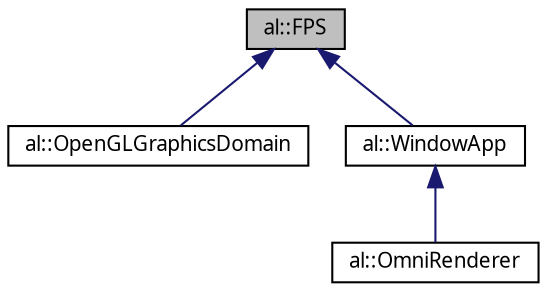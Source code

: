 digraph "al::FPS"
{
 // LATEX_PDF_SIZE
  bgcolor="transparent";
  edge [fontname="FreeSans.ttf",fontsize="10",labelfontname="FreeSans.ttf",labelfontsize="10"];
  node [fontname="FreeSans.ttf",fontsize="10",shape=record];
  Node1 [label="al::FPS",height=0.2,width=0.4,color="black", fillcolor="grey75", style="filled", fontcolor="black",tooltip=" "];
  Node1 -> Node2 [dir="back",color="midnightblue",fontsize="10",style="solid",fontname="FreeSans.ttf"];
  Node2 [label="al::OpenGLGraphicsDomain",height=0.2,width=0.4,color="black",URL="$classal_1_1_open_g_l_graphics_domain.html",tooltip=" "];
  Node1 -> Node3 [dir="back",color="midnightblue",fontsize="10",style="solid",fontname="FreeSans.ttf"];
  Node3 [label="al::WindowApp",height=0.2,width=0.4,color="black",URL="$classal_1_1_window_app.html",tooltip=" "];
  Node3 -> Node4 [dir="back",color="midnightblue",fontsize="10",style="solid",fontname="FreeSans.ttf"];
  Node4 [label="al::OmniRenderer",height=0.2,width=0.4,color="black",URL="$structal_1_1_omni_renderer.html",tooltip=" "];
}
